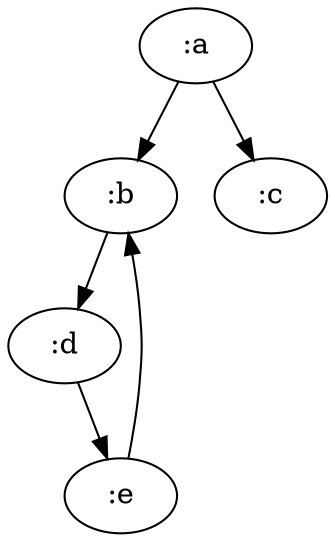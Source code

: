 digraph {
    ":a" -> ":b";
    ":a" -> ":c";
    ":b" -> ":d";
    ":d" -> ":e";
    ":e" -> ":b";
}
